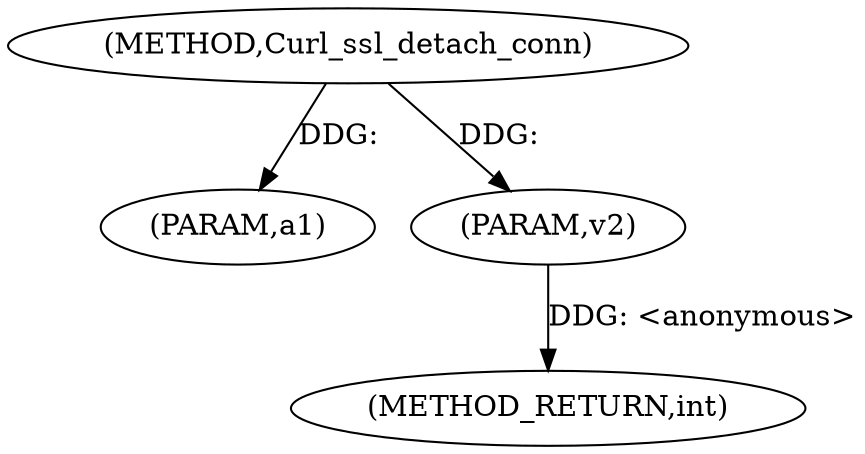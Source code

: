 digraph Curl_ssl_detach_conn {  
"1000103" [label = "(METHOD,Curl_ssl_detach_conn)" ]
"1000107" [label = "(METHOD_RETURN,int)" ]
"1000104" [label = "(PARAM,a1)" ]
"1000105" [label = "(PARAM,v2)" ]
  "1000105" -> "1000107"  [ label = "DDG: <anonymous>"] 
  "1000103" -> "1000104"  [ label = "DDG: "] 
  "1000103" -> "1000105"  [ label = "DDG: "] 
}

